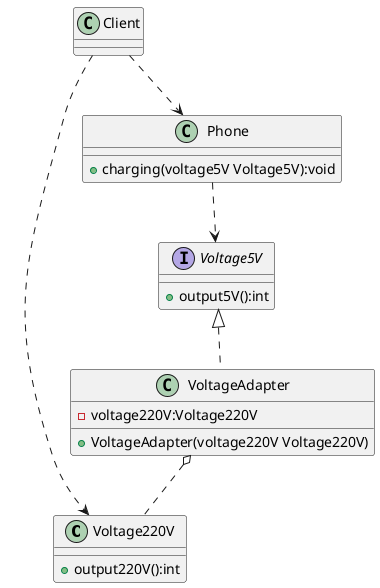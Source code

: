 @startuml
'https://plantuml.com/class-diagram

class Voltage220V{
+output220V():int
}

interface Voltage5V{
+output5V():int
}

class VoltageAdapter implements Voltage5V{
-voltage220V:Voltage220V
+VoltageAdapter(voltage220V Voltage220V)
}

class Phone{
+charging(voltage5V Voltage5V):void
}

Phone ..> Voltage5V

Client ..>Phone
Client ..>Voltage220V

VoltageAdapter o.. Voltage220V

@enduml